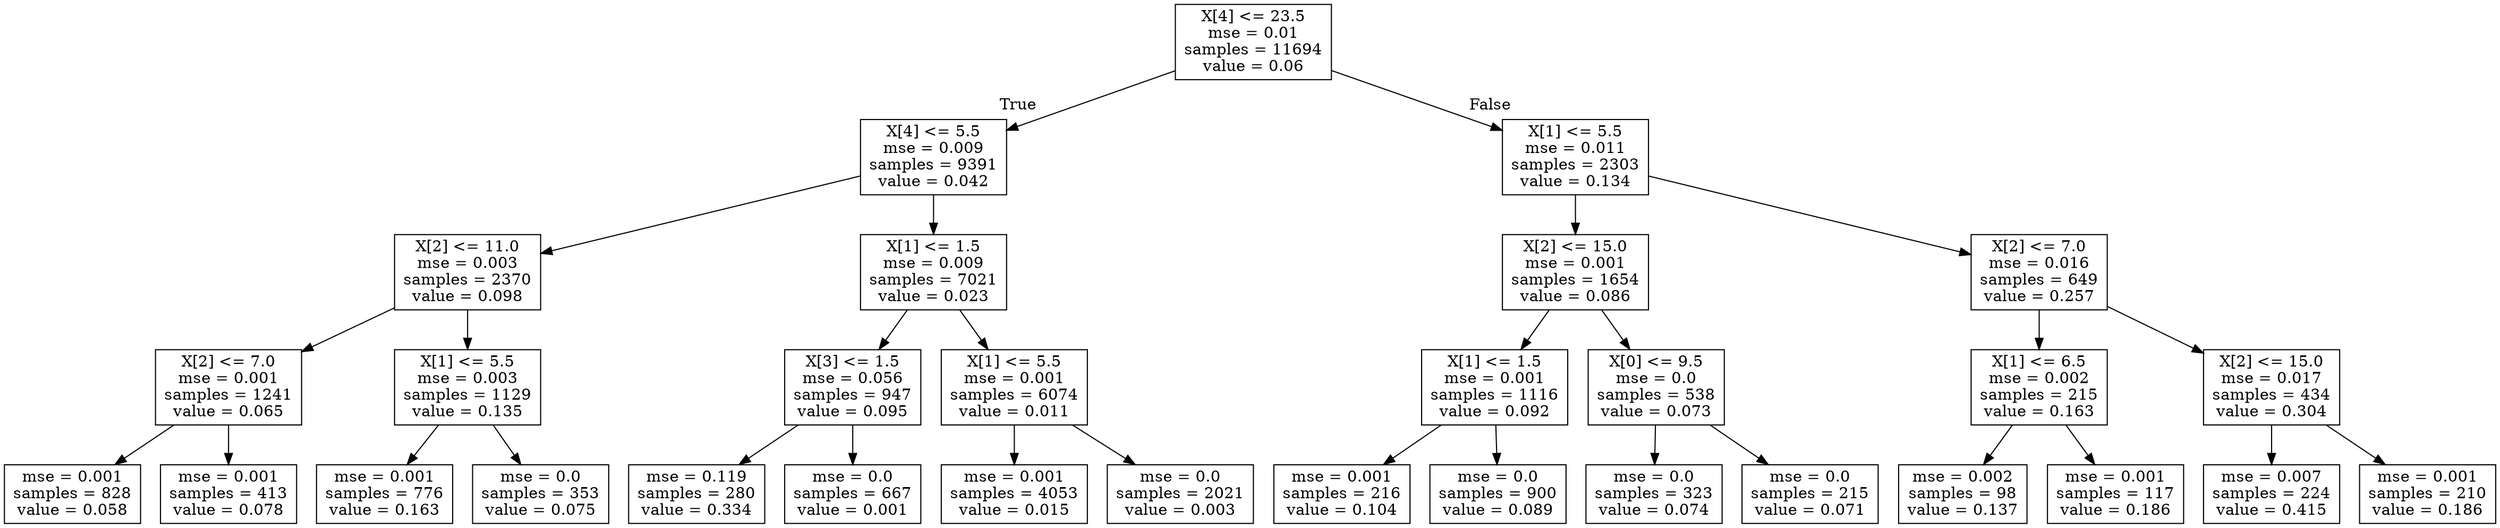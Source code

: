 digraph Tree {
node [shape=box] ;
0 [label="X[4] <= 23.5\nmse = 0.01\nsamples = 11694\nvalue = 0.06"] ;
1 [label="X[4] <= 5.5\nmse = 0.009\nsamples = 9391\nvalue = 0.042"] ;
0 -> 1 [labeldistance=2.5, labelangle=45, headlabel="True"] ;
2 [label="X[2] <= 11.0\nmse = 0.003\nsamples = 2370\nvalue = 0.098"] ;
1 -> 2 ;
3 [label="X[2] <= 7.0\nmse = 0.001\nsamples = 1241\nvalue = 0.065"] ;
2 -> 3 ;
4 [label="mse = 0.001\nsamples = 828\nvalue = 0.058"] ;
3 -> 4 ;
5 [label="mse = 0.001\nsamples = 413\nvalue = 0.078"] ;
3 -> 5 ;
6 [label="X[1] <= 5.5\nmse = 0.003\nsamples = 1129\nvalue = 0.135"] ;
2 -> 6 ;
7 [label="mse = 0.001\nsamples = 776\nvalue = 0.163"] ;
6 -> 7 ;
8 [label="mse = 0.0\nsamples = 353\nvalue = 0.075"] ;
6 -> 8 ;
9 [label="X[1] <= 1.5\nmse = 0.009\nsamples = 7021\nvalue = 0.023"] ;
1 -> 9 ;
10 [label="X[3] <= 1.5\nmse = 0.056\nsamples = 947\nvalue = 0.095"] ;
9 -> 10 ;
11 [label="mse = 0.119\nsamples = 280\nvalue = 0.334"] ;
10 -> 11 ;
12 [label="mse = 0.0\nsamples = 667\nvalue = 0.001"] ;
10 -> 12 ;
13 [label="X[1] <= 5.5\nmse = 0.001\nsamples = 6074\nvalue = 0.011"] ;
9 -> 13 ;
14 [label="mse = 0.001\nsamples = 4053\nvalue = 0.015"] ;
13 -> 14 ;
15 [label="mse = 0.0\nsamples = 2021\nvalue = 0.003"] ;
13 -> 15 ;
16 [label="X[1] <= 5.5\nmse = 0.011\nsamples = 2303\nvalue = 0.134"] ;
0 -> 16 [labeldistance=2.5, labelangle=-45, headlabel="False"] ;
17 [label="X[2] <= 15.0\nmse = 0.001\nsamples = 1654\nvalue = 0.086"] ;
16 -> 17 ;
18 [label="X[1] <= 1.5\nmse = 0.001\nsamples = 1116\nvalue = 0.092"] ;
17 -> 18 ;
19 [label="mse = 0.001\nsamples = 216\nvalue = 0.104"] ;
18 -> 19 ;
20 [label="mse = 0.0\nsamples = 900\nvalue = 0.089"] ;
18 -> 20 ;
21 [label="X[0] <= 9.5\nmse = 0.0\nsamples = 538\nvalue = 0.073"] ;
17 -> 21 ;
22 [label="mse = 0.0\nsamples = 323\nvalue = 0.074"] ;
21 -> 22 ;
23 [label="mse = 0.0\nsamples = 215\nvalue = 0.071"] ;
21 -> 23 ;
24 [label="X[2] <= 7.0\nmse = 0.016\nsamples = 649\nvalue = 0.257"] ;
16 -> 24 ;
25 [label="X[1] <= 6.5\nmse = 0.002\nsamples = 215\nvalue = 0.163"] ;
24 -> 25 ;
26 [label="mse = 0.002\nsamples = 98\nvalue = 0.137"] ;
25 -> 26 ;
27 [label="mse = 0.001\nsamples = 117\nvalue = 0.186"] ;
25 -> 27 ;
28 [label="X[2] <= 15.0\nmse = 0.017\nsamples = 434\nvalue = 0.304"] ;
24 -> 28 ;
29 [label="mse = 0.007\nsamples = 224\nvalue = 0.415"] ;
28 -> 29 ;
30 [label="mse = 0.001\nsamples = 210\nvalue = 0.186"] ;
28 -> 30 ;
}